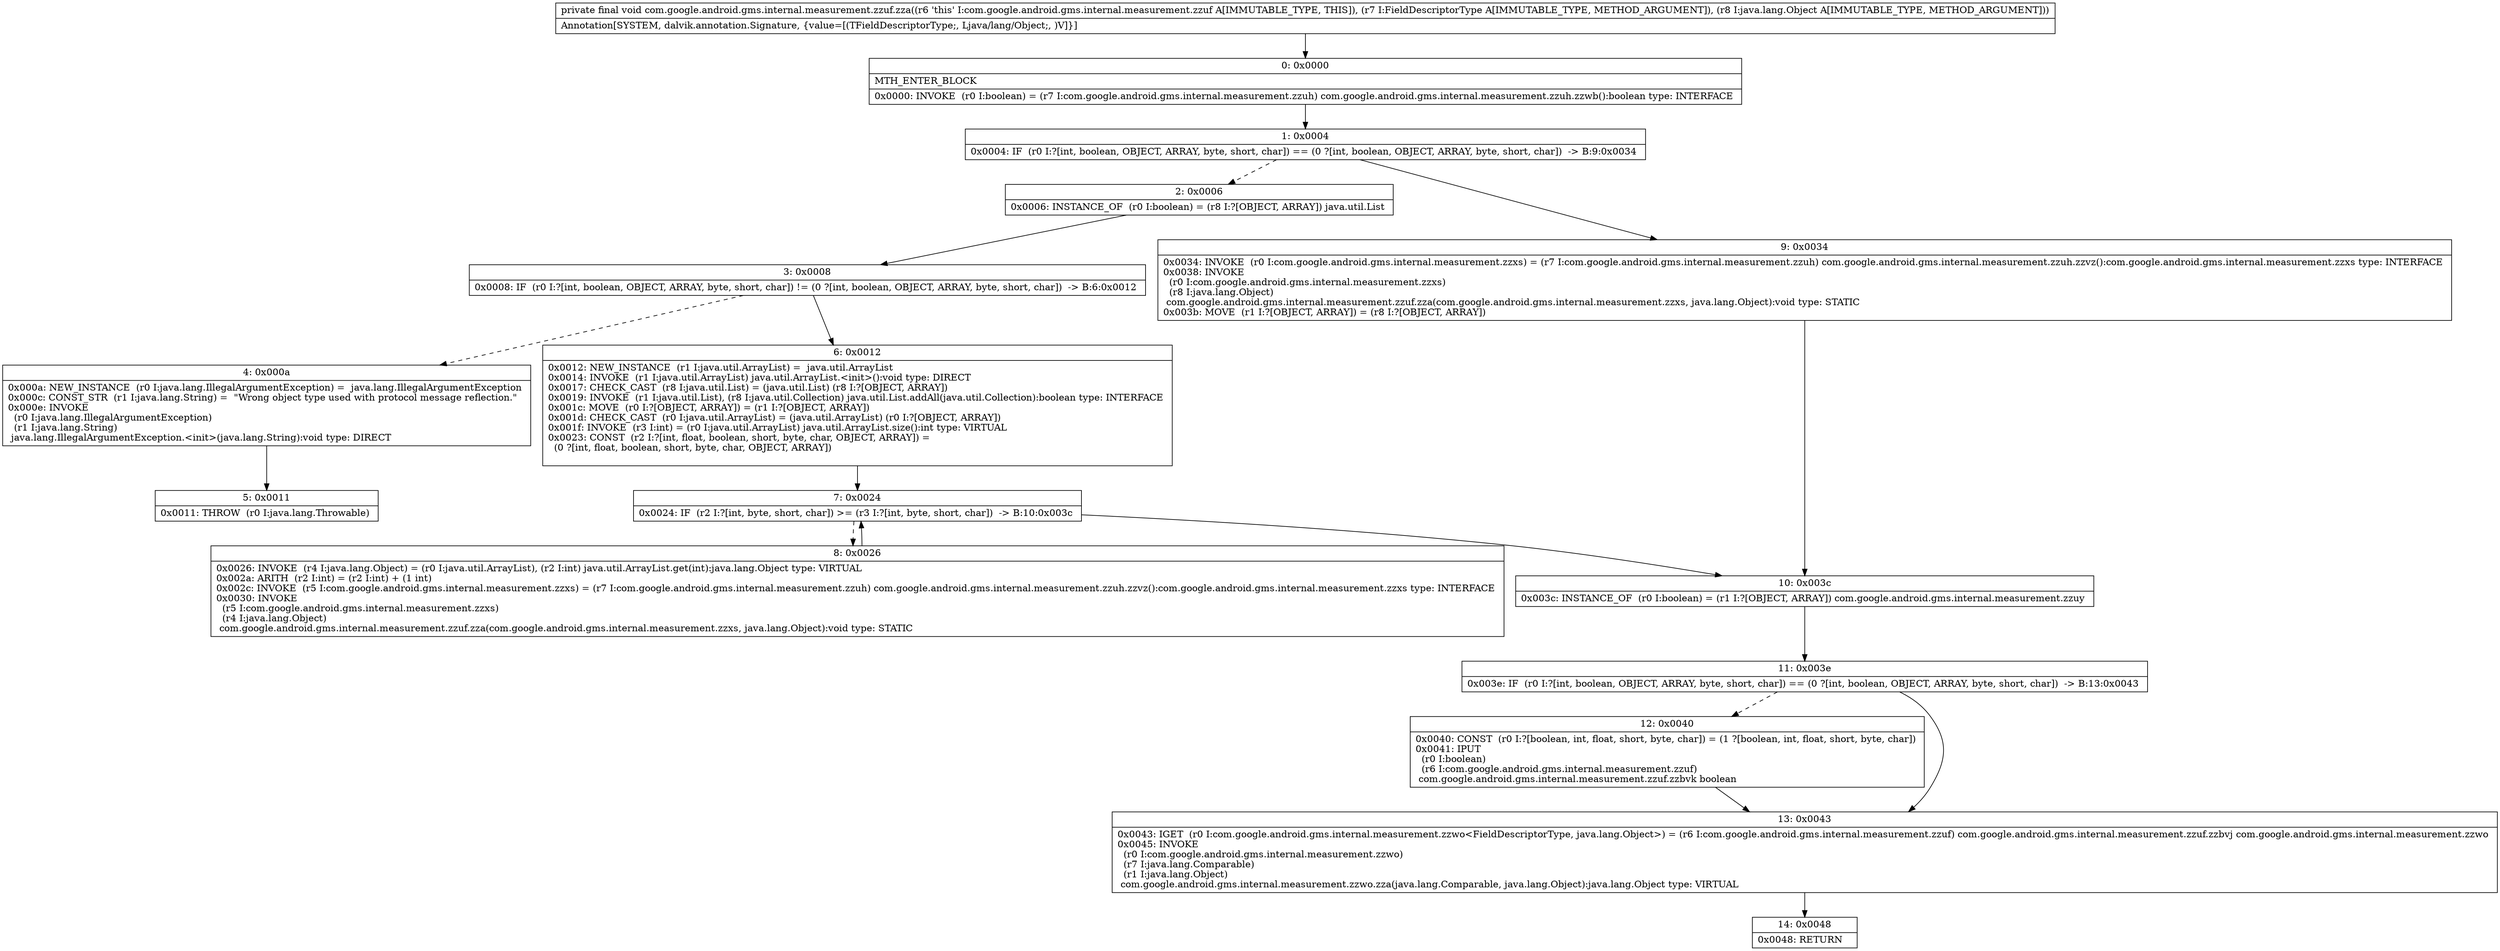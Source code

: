 digraph "CFG forcom.google.android.gms.internal.measurement.zzuf.zza(Lcom\/google\/android\/gms\/internal\/measurement\/zzuh;Ljava\/lang\/Object;)V" {
Node_0 [shape=record,label="{0\:\ 0x0000|MTH_ENTER_BLOCK\l|0x0000: INVOKE  (r0 I:boolean) = (r7 I:com.google.android.gms.internal.measurement.zzuh) com.google.android.gms.internal.measurement.zzuh.zzwb():boolean type: INTERFACE \l}"];
Node_1 [shape=record,label="{1\:\ 0x0004|0x0004: IF  (r0 I:?[int, boolean, OBJECT, ARRAY, byte, short, char]) == (0 ?[int, boolean, OBJECT, ARRAY, byte, short, char])  \-\> B:9:0x0034 \l}"];
Node_2 [shape=record,label="{2\:\ 0x0006|0x0006: INSTANCE_OF  (r0 I:boolean) = (r8 I:?[OBJECT, ARRAY]) java.util.List \l}"];
Node_3 [shape=record,label="{3\:\ 0x0008|0x0008: IF  (r0 I:?[int, boolean, OBJECT, ARRAY, byte, short, char]) != (0 ?[int, boolean, OBJECT, ARRAY, byte, short, char])  \-\> B:6:0x0012 \l}"];
Node_4 [shape=record,label="{4\:\ 0x000a|0x000a: NEW_INSTANCE  (r0 I:java.lang.IllegalArgumentException) =  java.lang.IllegalArgumentException \l0x000c: CONST_STR  (r1 I:java.lang.String) =  \"Wrong object type used with protocol message reflection.\" \l0x000e: INVOKE  \l  (r0 I:java.lang.IllegalArgumentException)\l  (r1 I:java.lang.String)\l java.lang.IllegalArgumentException.\<init\>(java.lang.String):void type: DIRECT \l}"];
Node_5 [shape=record,label="{5\:\ 0x0011|0x0011: THROW  (r0 I:java.lang.Throwable) \l}"];
Node_6 [shape=record,label="{6\:\ 0x0012|0x0012: NEW_INSTANCE  (r1 I:java.util.ArrayList) =  java.util.ArrayList \l0x0014: INVOKE  (r1 I:java.util.ArrayList) java.util.ArrayList.\<init\>():void type: DIRECT \l0x0017: CHECK_CAST  (r8 I:java.util.List) = (java.util.List) (r8 I:?[OBJECT, ARRAY]) \l0x0019: INVOKE  (r1 I:java.util.List), (r8 I:java.util.Collection) java.util.List.addAll(java.util.Collection):boolean type: INTERFACE \l0x001c: MOVE  (r0 I:?[OBJECT, ARRAY]) = (r1 I:?[OBJECT, ARRAY]) \l0x001d: CHECK_CAST  (r0 I:java.util.ArrayList) = (java.util.ArrayList) (r0 I:?[OBJECT, ARRAY]) \l0x001f: INVOKE  (r3 I:int) = (r0 I:java.util.ArrayList) java.util.ArrayList.size():int type: VIRTUAL \l0x0023: CONST  (r2 I:?[int, float, boolean, short, byte, char, OBJECT, ARRAY]) = \l  (0 ?[int, float, boolean, short, byte, char, OBJECT, ARRAY])\l \l}"];
Node_7 [shape=record,label="{7\:\ 0x0024|0x0024: IF  (r2 I:?[int, byte, short, char]) \>= (r3 I:?[int, byte, short, char])  \-\> B:10:0x003c \l}"];
Node_8 [shape=record,label="{8\:\ 0x0026|0x0026: INVOKE  (r4 I:java.lang.Object) = (r0 I:java.util.ArrayList), (r2 I:int) java.util.ArrayList.get(int):java.lang.Object type: VIRTUAL \l0x002a: ARITH  (r2 I:int) = (r2 I:int) + (1 int) \l0x002c: INVOKE  (r5 I:com.google.android.gms.internal.measurement.zzxs) = (r7 I:com.google.android.gms.internal.measurement.zzuh) com.google.android.gms.internal.measurement.zzuh.zzvz():com.google.android.gms.internal.measurement.zzxs type: INTERFACE \l0x0030: INVOKE  \l  (r5 I:com.google.android.gms.internal.measurement.zzxs)\l  (r4 I:java.lang.Object)\l com.google.android.gms.internal.measurement.zzuf.zza(com.google.android.gms.internal.measurement.zzxs, java.lang.Object):void type: STATIC \l}"];
Node_9 [shape=record,label="{9\:\ 0x0034|0x0034: INVOKE  (r0 I:com.google.android.gms.internal.measurement.zzxs) = (r7 I:com.google.android.gms.internal.measurement.zzuh) com.google.android.gms.internal.measurement.zzuh.zzvz():com.google.android.gms.internal.measurement.zzxs type: INTERFACE \l0x0038: INVOKE  \l  (r0 I:com.google.android.gms.internal.measurement.zzxs)\l  (r8 I:java.lang.Object)\l com.google.android.gms.internal.measurement.zzuf.zza(com.google.android.gms.internal.measurement.zzxs, java.lang.Object):void type: STATIC \l0x003b: MOVE  (r1 I:?[OBJECT, ARRAY]) = (r8 I:?[OBJECT, ARRAY]) \l}"];
Node_10 [shape=record,label="{10\:\ 0x003c|0x003c: INSTANCE_OF  (r0 I:boolean) = (r1 I:?[OBJECT, ARRAY]) com.google.android.gms.internal.measurement.zzuy \l}"];
Node_11 [shape=record,label="{11\:\ 0x003e|0x003e: IF  (r0 I:?[int, boolean, OBJECT, ARRAY, byte, short, char]) == (0 ?[int, boolean, OBJECT, ARRAY, byte, short, char])  \-\> B:13:0x0043 \l}"];
Node_12 [shape=record,label="{12\:\ 0x0040|0x0040: CONST  (r0 I:?[boolean, int, float, short, byte, char]) = (1 ?[boolean, int, float, short, byte, char]) \l0x0041: IPUT  \l  (r0 I:boolean)\l  (r6 I:com.google.android.gms.internal.measurement.zzuf)\l com.google.android.gms.internal.measurement.zzuf.zzbvk boolean \l}"];
Node_13 [shape=record,label="{13\:\ 0x0043|0x0043: IGET  (r0 I:com.google.android.gms.internal.measurement.zzwo\<FieldDescriptorType, java.lang.Object\>) = (r6 I:com.google.android.gms.internal.measurement.zzuf) com.google.android.gms.internal.measurement.zzuf.zzbvj com.google.android.gms.internal.measurement.zzwo \l0x0045: INVOKE  \l  (r0 I:com.google.android.gms.internal.measurement.zzwo)\l  (r7 I:java.lang.Comparable)\l  (r1 I:java.lang.Object)\l com.google.android.gms.internal.measurement.zzwo.zza(java.lang.Comparable, java.lang.Object):java.lang.Object type: VIRTUAL \l}"];
Node_14 [shape=record,label="{14\:\ 0x0048|0x0048: RETURN   \l}"];
MethodNode[shape=record,label="{private final void com.google.android.gms.internal.measurement.zzuf.zza((r6 'this' I:com.google.android.gms.internal.measurement.zzuf A[IMMUTABLE_TYPE, THIS]), (r7 I:FieldDescriptorType A[IMMUTABLE_TYPE, METHOD_ARGUMENT]), (r8 I:java.lang.Object A[IMMUTABLE_TYPE, METHOD_ARGUMENT]))  | Annotation[SYSTEM, dalvik.annotation.Signature, \{value=[(TFieldDescriptorType;, Ljava\/lang\/Object;, )V]\}]\l}"];
MethodNode -> Node_0;
Node_0 -> Node_1;
Node_1 -> Node_2[style=dashed];
Node_1 -> Node_9;
Node_2 -> Node_3;
Node_3 -> Node_4[style=dashed];
Node_3 -> Node_6;
Node_4 -> Node_5;
Node_6 -> Node_7;
Node_7 -> Node_8[style=dashed];
Node_7 -> Node_10;
Node_8 -> Node_7;
Node_9 -> Node_10;
Node_10 -> Node_11;
Node_11 -> Node_12[style=dashed];
Node_11 -> Node_13;
Node_12 -> Node_13;
Node_13 -> Node_14;
}

